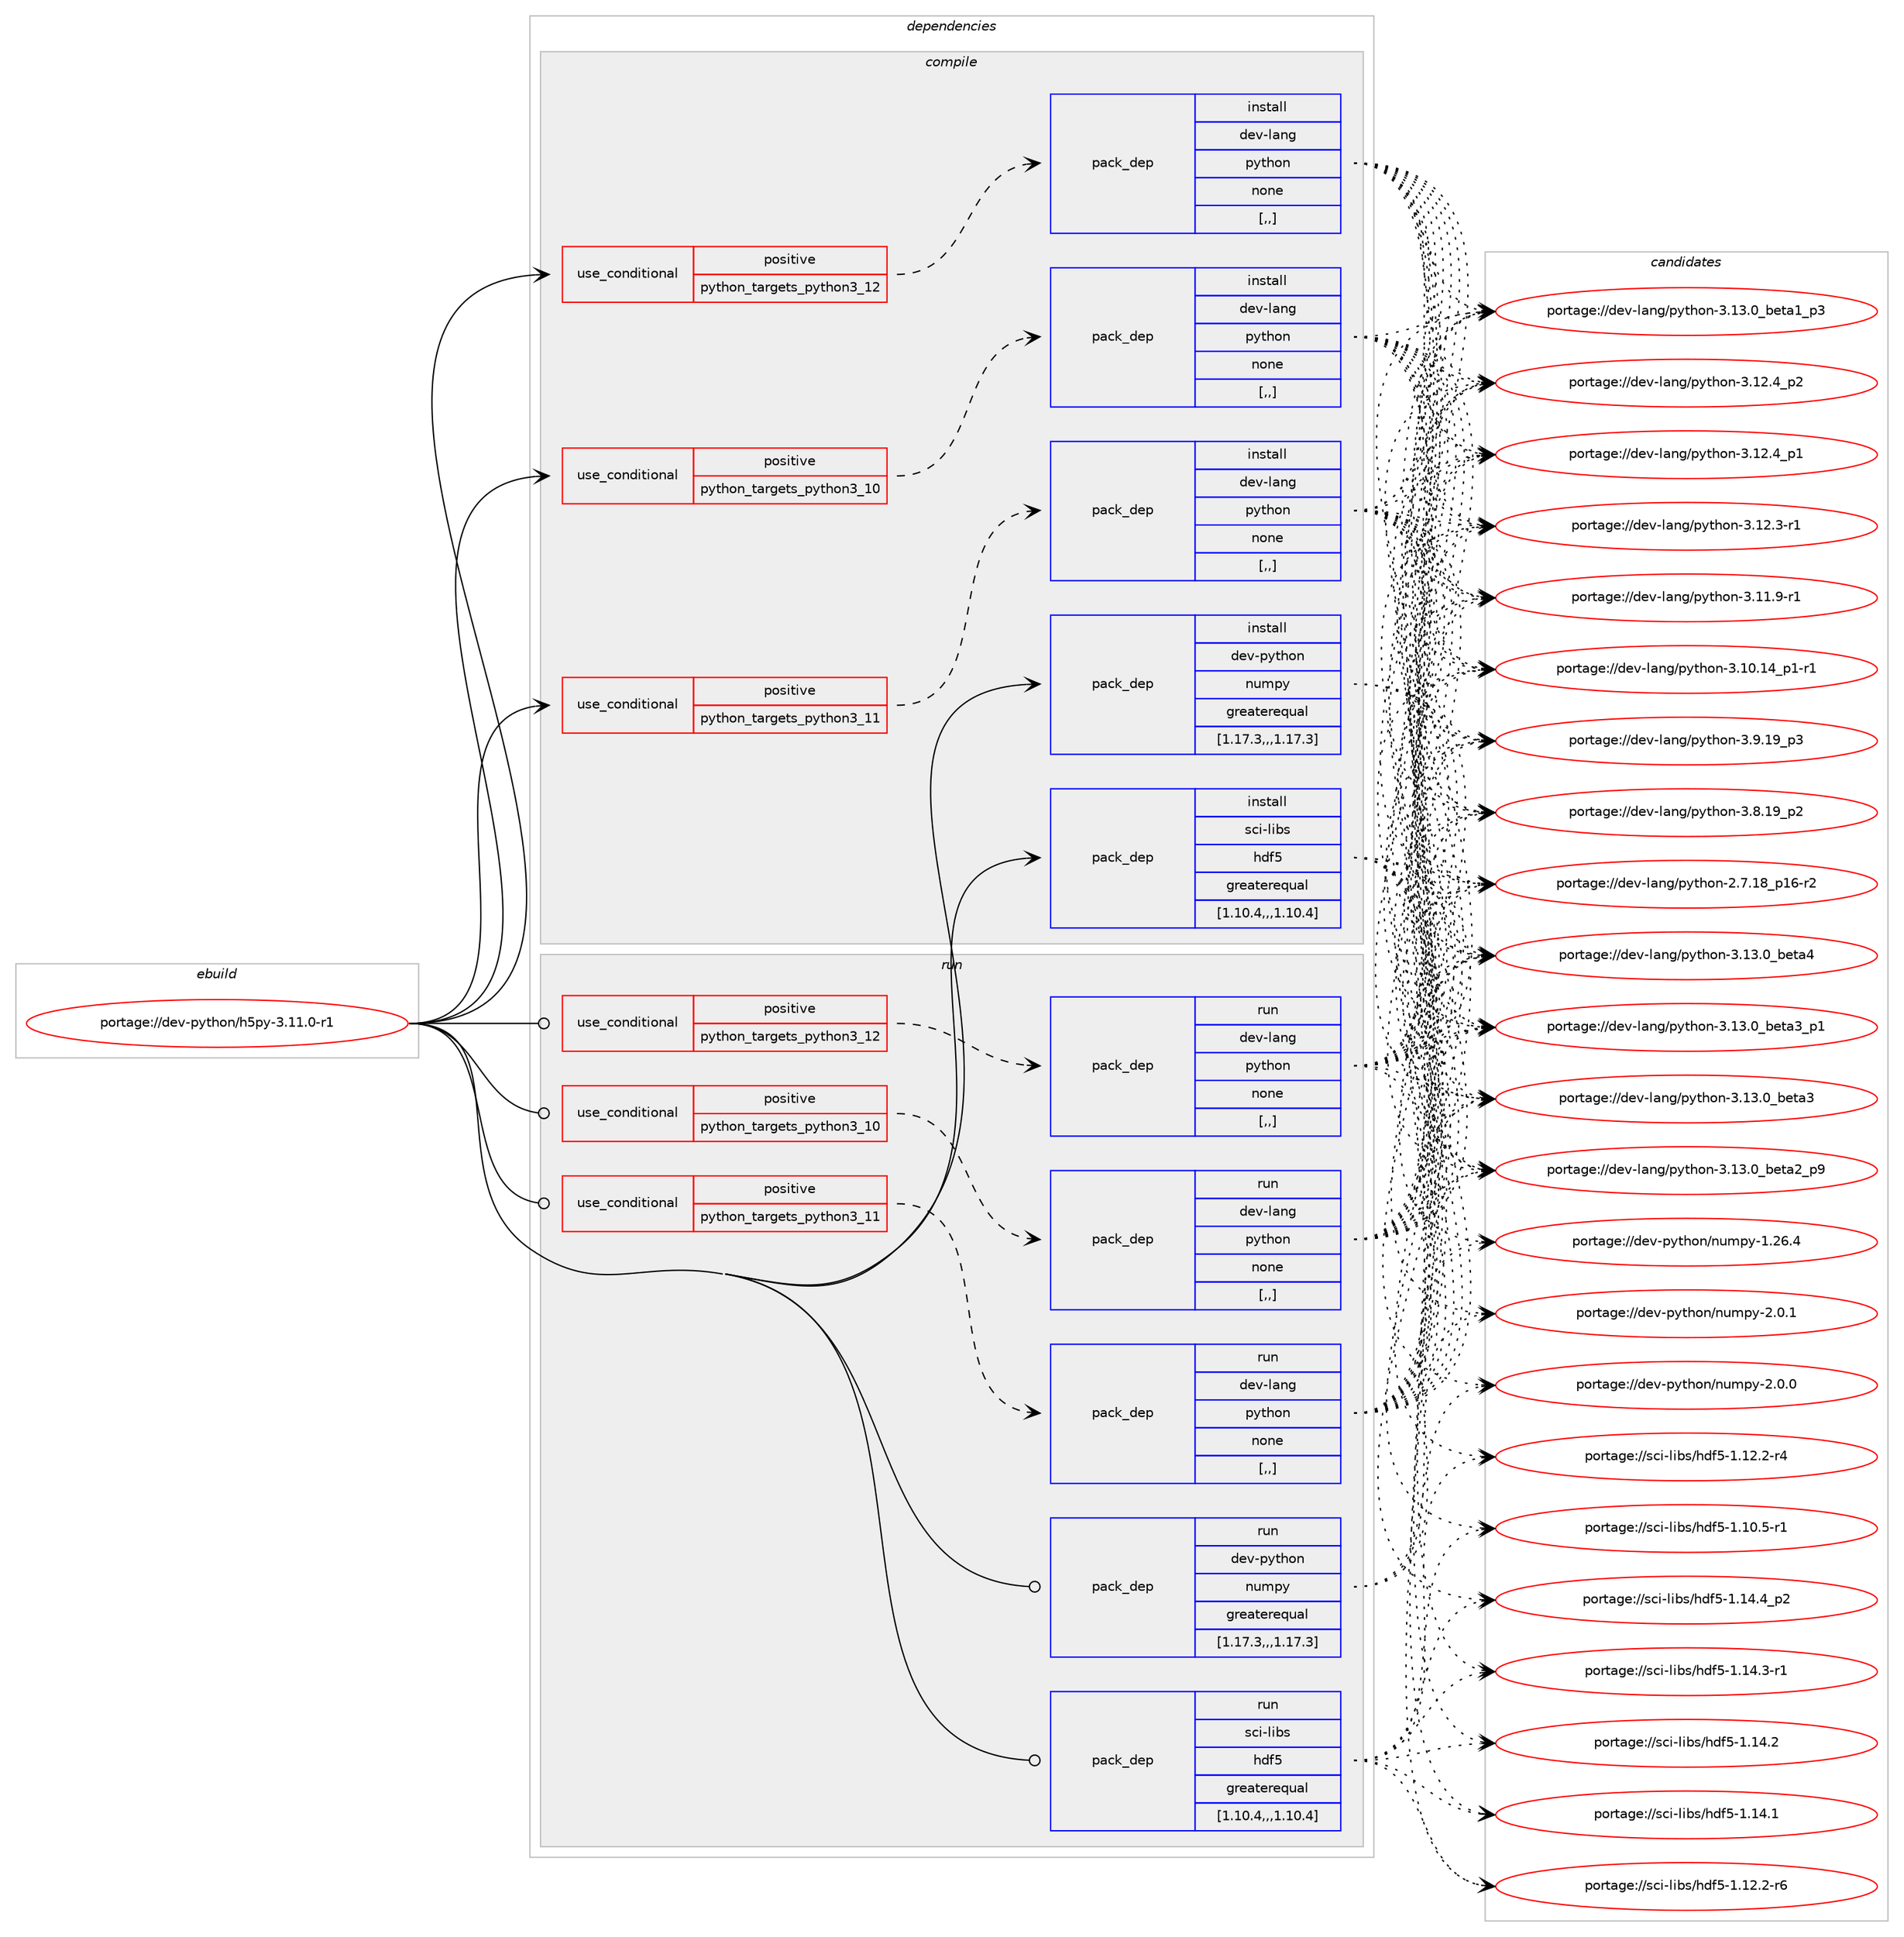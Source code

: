 digraph prolog {

# *************
# Graph options
# *************

newrank=true;
concentrate=true;
compound=true;
graph [rankdir=LR,fontname=Helvetica,fontsize=10,ranksep=1.5];#, ranksep=2.5, nodesep=0.2];
edge  [arrowhead=vee];
node  [fontname=Helvetica,fontsize=10];

# **********
# The ebuild
# **********

subgraph cluster_leftcol {
color=gray;
label=<<i>ebuild</i>>;
id [label="portage://dev-python/h5py-3.11.0-r1", color=red, width=4, href="../dev-python/h5py-3.11.0-r1.svg"];
}

# ****************
# The dependencies
# ****************

subgraph cluster_midcol {
color=gray;
label=<<i>dependencies</i>>;
subgraph cluster_compile {
fillcolor="#eeeeee";
style=filled;
label=<<i>compile</i>>;
subgraph cond33307 {
dependency147710 [label=<<TABLE BORDER="0" CELLBORDER="1" CELLSPACING="0" CELLPADDING="4"><TR><TD ROWSPAN="3" CELLPADDING="10">use_conditional</TD></TR><TR><TD>positive</TD></TR><TR><TD>python_targets_python3_10</TD></TR></TABLE>>, shape=none, color=red];
subgraph pack113153 {
dependency147711 [label=<<TABLE BORDER="0" CELLBORDER="1" CELLSPACING="0" CELLPADDING="4" WIDTH="220"><TR><TD ROWSPAN="6" CELLPADDING="30">pack_dep</TD></TR><TR><TD WIDTH="110">install</TD></TR><TR><TD>dev-lang</TD></TR><TR><TD>python</TD></TR><TR><TD>none</TD></TR><TR><TD>[,,]</TD></TR></TABLE>>, shape=none, color=blue];
}
dependency147710:e -> dependency147711:w [weight=20,style="dashed",arrowhead="vee"];
}
id:e -> dependency147710:w [weight=20,style="solid",arrowhead="vee"];
subgraph cond33308 {
dependency147712 [label=<<TABLE BORDER="0" CELLBORDER="1" CELLSPACING="0" CELLPADDING="4"><TR><TD ROWSPAN="3" CELLPADDING="10">use_conditional</TD></TR><TR><TD>positive</TD></TR><TR><TD>python_targets_python3_11</TD></TR></TABLE>>, shape=none, color=red];
subgraph pack113154 {
dependency147713 [label=<<TABLE BORDER="0" CELLBORDER="1" CELLSPACING="0" CELLPADDING="4" WIDTH="220"><TR><TD ROWSPAN="6" CELLPADDING="30">pack_dep</TD></TR><TR><TD WIDTH="110">install</TD></TR><TR><TD>dev-lang</TD></TR><TR><TD>python</TD></TR><TR><TD>none</TD></TR><TR><TD>[,,]</TD></TR></TABLE>>, shape=none, color=blue];
}
dependency147712:e -> dependency147713:w [weight=20,style="dashed",arrowhead="vee"];
}
id:e -> dependency147712:w [weight=20,style="solid",arrowhead="vee"];
subgraph cond33309 {
dependency147714 [label=<<TABLE BORDER="0" CELLBORDER="1" CELLSPACING="0" CELLPADDING="4"><TR><TD ROWSPAN="3" CELLPADDING="10">use_conditional</TD></TR><TR><TD>positive</TD></TR><TR><TD>python_targets_python3_12</TD></TR></TABLE>>, shape=none, color=red];
subgraph pack113155 {
dependency147715 [label=<<TABLE BORDER="0" CELLBORDER="1" CELLSPACING="0" CELLPADDING="4" WIDTH="220"><TR><TD ROWSPAN="6" CELLPADDING="30">pack_dep</TD></TR><TR><TD WIDTH="110">install</TD></TR><TR><TD>dev-lang</TD></TR><TR><TD>python</TD></TR><TR><TD>none</TD></TR><TR><TD>[,,]</TD></TR></TABLE>>, shape=none, color=blue];
}
dependency147714:e -> dependency147715:w [weight=20,style="dashed",arrowhead="vee"];
}
id:e -> dependency147714:w [weight=20,style="solid",arrowhead="vee"];
subgraph pack113156 {
dependency147716 [label=<<TABLE BORDER="0" CELLBORDER="1" CELLSPACING="0" CELLPADDING="4" WIDTH="220"><TR><TD ROWSPAN="6" CELLPADDING="30">pack_dep</TD></TR><TR><TD WIDTH="110">install</TD></TR><TR><TD>dev-python</TD></TR><TR><TD>numpy</TD></TR><TR><TD>greaterequal</TD></TR><TR><TD>[1.17.3,,,1.17.3]</TD></TR></TABLE>>, shape=none, color=blue];
}
id:e -> dependency147716:w [weight=20,style="solid",arrowhead="vee"];
subgraph pack113157 {
dependency147717 [label=<<TABLE BORDER="0" CELLBORDER="1" CELLSPACING="0" CELLPADDING="4" WIDTH="220"><TR><TD ROWSPAN="6" CELLPADDING="30">pack_dep</TD></TR><TR><TD WIDTH="110">install</TD></TR><TR><TD>sci-libs</TD></TR><TR><TD>hdf5</TD></TR><TR><TD>greaterequal</TD></TR><TR><TD>[1.10.4,,,1.10.4]</TD></TR></TABLE>>, shape=none, color=blue];
}
id:e -> dependency147717:w [weight=20,style="solid",arrowhead="vee"];
}
subgraph cluster_compileandrun {
fillcolor="#eeeeee";
style=filled;
label=<<i>compile and run</i>>;
}
subgraph cluster_run {
fillcolor="#eeeeee";
style=filled;
label=<<i>run</i>>;
subgraph cond33310 {
dependency147718 [label=<<TABLE BORDER="0" CELLBORDER="1" CELLSPACING="0" CELLPADDING="4"><TR><TD ROWSPAN="3" CELLPADDING="10">use_conditional</TD></TR><TR><TD>positive</TD></TR><TR><TD>python_targets_python3_10</TD></TR></TABLE>>, shape=none, color=red];
subgraph pack113158 {
dependency147719 [label=<<TABLE BORDER="0" CELLBORDER="1" CELLSPACING="0" CELLPADDING="4" WIDTH="220"><TR><TD ROWSPAN="6" CELLPADDING="30">pack_dep</TD></TR><TR><TD WIDTH="110">run</TD></TR><TR><TD>dev-lang</TD></TR><TR><TD>python</TD></TR><TR><TD>none</TD></TR><TR><TD>[,,]</TD></TR></TABLE>>, shape=none, color=blue];
}
dependency147718:e -> dependency147719:w [weight=20,style="dashed",arrowhead="vee"];
}
id:e -> dependency147718:w [weight=20,style="solid",arrowhead="odot"];
subgraph cond33311 {
dependency147720 [label=<<TABLE BORDER="0" CELLBORDER="1" CELLSPACING="0" CELLPADDING="4"><TR><TD ROWSPAN="3" CELLPADDING="10">use_conditional</TD></TR><TR><TD>positive</TD></TR><TR><TD>python_targets_python3_11</TD></TR></TABLE>>, shape=none, color=red];
subgraph pack113159 {
dependency147721 [label=<<TABLE BORDER="0" CELLBORDER="1" CELLSPACING="0" CELLPADDING="4" WIDTH="220"><TR><TD ROWSPAN="6" CELLPADDING="30">pack_dep</TD></TR><TR><TD WIDTH="110">run</TD></TR><TR><TD>dev-lang</TD></TR><TR><TD>python</TD></TR><TR><TD>none</TD></TR><TR><TD>[,,]</TD></TR></TABLE>>, shape=none, color=blue];
}
dependency147720:e -> dependency147721:w [weight=20,style="dashed",arrowhead="vee"];
}
id:e -> dependency147720:w [weight=20,style="solid",arrowhead="odot"];
subgraph cond33312 {
dependency147722 [label=<<TABLE BORDER="0" CELLBORDER="1" CELLSPACING="0" CELLPADDING="4"><TR><TD ROWSPAN="3" CELLPADDING="10">use_conditional</TD></TR><TR><TD>positive</TD></TR><TR><TD>python_targets_python3_12</TD></TR></TABLE>>, shape=none, color=red];
subgraph pack113160 {
dependency147723 [label=<<TABLE BORDER="0" CELLBORDER="1" CELLSPACING="0" CELLPADDING="4" WIDTH="220"><TR><TD ROWSPAN="6" CELLPADDING="30">pack_dep</TD></TR><TR><TD WIDTH="110">run</TD></TR><TR><TD>dev-lang</TD></TR><TR><TD>python</TD></TR><TR><TD>none</TD></TR><TR><TD>[,,]</TD></TR></TABLE>>, shape=none, color=blue];
}
dependency147722:e -> dependency147723:w [weight=20,style="dashed",arrowhead="vee"];
}
id:e -> dependency147722:w [weight=20,style="solid",arrowhead="odot"];
subgraph pack113161 {
dependency147724 [label=<<TABLE BORDER="0" CELLBORDER="1" CELLSPACING="0" CELLPADDING="4" WIDTH="220"><TR><TD ROWSPAN="6" CELLPADDING="30">pack_dep</TD></TR><TR><TD WIDTH="110">run</TD></TR><TR><TD>dev-python</TD></TR><TR><TD>numpy</TD></TR><TR><TD>greaterequal</TD></TR><TR><TD>[1.17.3,,,1.17.3]</TD></TR></TABLE>>, shape=none, color=blue];
}
id:e -> dependency147724:w [weight=20,style="solid",arrowhead="odot"];
subgraph pack113162 {
dependency147725 [label=<<TABLE BORDER="0" CELLBORDER="1" CELLSPACING="0" CELLPADDING="4" WIDTH="220"><TR><TD ROWSPAN="6" CELLPADDING="30">pack_dep</TD></TR><TR><TD WIDTH="110">run</TD></TR><TR><TD>sci-libs</TD></TR><TR><TD>hdf5</TD></TR><TR><TD>greaterequal</TD></TR><TR><TD>[1.10.4,,,1.10.4]</TD></TR></TABLE>>, shape=none, color=blue];
}
id:e -> dependency147725:w [weight=20,style="solid",arrowhead="odot"];
}
}

# **************
# The candidates
# **************

subgraph cluster_choices {
rank=same;
color=gray;
label=<<i>candidates</i>>;

subgraph choice113153 {
color=black;
nodesep=1;
choice1001011184510897110103471121211161041111104551464951464895981011169752 [label="portage://dev-lang/python-3.13.0_beta4", color=red, width=4,href="../dev-lang/python-3.13.0_beta4.svg"];
choice10010111845108971101034711212111610411111045514649514648959810111697519511249 [label="portage://dev-lang/python-3.13.0_beta3_p1", color=red, width=4,href="../dev-lang/python-3.13.0_beta3_p1.svg"];
choice1001011184510897110103471121211161041111104551464951464895981011169751 [label="portage://dev-lang/python-3.13.0_beta3", color=red, width=4,href="../dev-lang/python-3.13.0_beta3.svg"];
choice10010111845108971101034711212111610411111045514649514648959810111697509511257 [label="portage://dev-lang/python-3.13.0_beta2_p9", color=red, width=4,href="../dev-lang/python-3.13.0_beta2_p9.svg"];
choice10010111845108971101034711212111610411111045514649514648959810111697499511251 [label="portage://dev-lang/python-3.13.0_beta1_p3", color=red, width=4,href="../dev-lang/python-3.13.0_beta1_p3.svg"];
choice100101118451089711010347112121116104111110455146495046529511250 [label="portage://dev-lang/python-3.12.4_p2", color=red, width=4,href="../dev-lang/python-3.12.4_p2.svg"];
choice100101118451089711010347112121116104111110455146495046529511249 [label="portage://dev-lang/python-3.12.4_p1", color=red, width=4,href="../dev-lang/python-3.12.4_p1.svg"];
choice100101118451089711010347112121116104111110455146495046514511449 [label="portage://dev-lang/python-3.12.3-r1", color=red, width=4,href="../dev-lang/python-3.12.3-r1.svg"];
choice100101118451089711010347112121116104111110455146494946574511449 [label="portage://dev-lang/python-3.11.9-r1", color=red, width=4,href="../dev-lang/python-3.11.9-r1.svg"];
choice100101118451089711010347112121116104111110455146494846495295112494511449 [label="portage://dev-lang/python-3.10.14_p1-r1", color=red, width=4,href="../dev-lang/python-3.10.14_p1-r1.svg"];
choice100101118451089711010347112121116104111110455146574649579511251 [label="portage://dev-lang/python-3.9.19_p3", color=red, width=4,href="../dev-lang/python-3.9.19_p3.svg"];
choice100101118451089711010347112121116104111110455146564649579511250 [label="portage://dev-lang/python-3.8.19_p2", color=red, width=4,href="../dev-lang/python-3.8.19_p2.svg"];
choice100101118451089711010347112121116104111110455046554649569511249544511450 [label="portage://dev-lang/python-2.7.18_p16-r2", color=red, width=4,href="../dev-lang/python-2.7.18_p16-r2.svg"];
dependency147711:e -> choice1001011184510897110103471121211161041111104551464951464895981011169752:w [style=dotted,weight="100"];
dependency147711:e -> choice10010111845108971101034711212111610411111045514649514648959810111697519511249:w [style=dotted,weight="100"];
dependency147711:e -> choice1001011184510897110103471121211161041111104551464951464895981011169751:w [style=dotted,weight="100"];
dependency147711:e -> choice10010111845108971101034711212111610411111045514649514648959810111697509511257:w [style=dotted,weight="100"];
dependency147711:e -> choice10010111845108971101034711212111610411111045514649514648959810111697499511251:w [style=dotted,weight="100"];
dependency147711:e -> choice100101118451089711010347112121116104111110455146495046529511250:w [style=dotted,weight="100"];
dependency147711:e -> choice100101118451089711010347112121116104111110455146495046529511249:w [style=dotted,weight="100"];
dependency147711:e -> choice100101118451089711010347112121116104111110455146495046514511449:w [style=dotted,weight="100"];
dependency147711:e -> choice100101118451089711010347112121116104111110455146494946574511449:w [style=dotted,weight="100"];
dependency147711:e -> choice100101118451089711010347112121116104111110455146494846495295112494511449:w [style=dotted,weight="100"];
dependency147711:e -> choice100101118451089711010347112121116104111110455146574649579511251:w [style=dotted,weight="100"];
dependency147711:e -> choice100101118451089711010347112121116104111110455146564649579511250:w [style=dotted,weight="100"];
dependency147711:e -> choice100101118451089711010347112121116104111110455046554649569511249544511450:w [style=dotted,weight="100"];
}
subgraph choice113154 {
color=black;
nodesep=1;
choice1001011184510897110103471121211161041111104551464951464895981011169752 [label="portage://dev-lang/python-3.13.0_beta4", color=red, width=4,href="../dev-lang/python-3.13.0_beta4.svg"];
choice10010111845108971101034711212111610411111045514649514648959810111697519511249 [label="portage://dev-lang/python-3.13.0_beta3_p1", color=red, width=4,href="../dev-lang/python-3.13.0_beta3_p1.svg"];
choice1001011184510897110103471121211161041111104551464951464895981011169751 [label="portage://dev-lang/python-3.13.0_beta3", color=red, width=4,href="../dev-lang/python-3.13.0_beta3.svg"];
choice10010111845108971101034711212111610411111045514649514648959810111697509511257 [label="portage://dev-lang/python-3.13.0_beta2_p9", color=red, width=4,href="../dev-lang/python-3.13.0_beta2_p9.svg"];
choice10010111845108971101034711212111610411111045514649514648959810111697499511251 [label="portage://dev-lang/python-3.13.0_beta1_p3", color=red, width=4,href="../dev-lang/python-3.13.0_beta1_p3.svg"];
choice100101118451089711010347112121116104111110455146495046529511250 [label="portage://dev-lang/python-3.12.4_p2", color=red, width=4,href="../dev-lang/python-3.12.4_p2.svg"];
choice100101118451089711010347112121116104111110455146495046529511249 [label="portage://dev-lang/python-3.12.4_p1", color=red, width=4,href="../dev-lang/python-3.12.4_p1.svg"];
choice100101118451089711010347112121116104111110455146495046514511449 [label="portage://dev-lang/python-3.12.3-r1", color=red, width=4,href="../dev-lang/python-3.12.3-r1.svg"];
choice100101118451089711010347112121116104111110455146494946574511449 [label="portage://dev-lang/python-3.11.9-r1", color=red, width=4,href="../dev-lang/python-3.11.9-r1.svg"];
choice100101118451089711010347112121116104111110455146494846495295112494511449 [label="portage://dev-lang/python-3.10.14_p1-r1", color=red, width=4,href="../dev-lang/python-3.10.14_p1-r1.svg"];
choice100101118451089711010347112121116104111110455146574649579511251 [label="portage://dev-lang/python-3.9.19_p3", color=red, width=4,href="../dev-lang/python-3.9.19_p3.svg"];
choice100101118451089711010347112121116104111110455146564649579511250 [label="portage://dev-lang/python-3.8.19_p2", color=red, width=4,href="../dev-lang/python-3.8.19_p2.svg"];
choice100101118451089711010347112121116104111110455046554649569511249544511450 [label="portage://dev-lang/python-2.7.18_p16-r2", color=red, width=4,href="../dev-lang/python-2.7.18_p16-r2.svg"];
dependency147713:e -> choice1001011184510897110103471121211161041111104551464951464895981011169752:w [style=dotted,weight="100"];
dependency147713:e -> choice10010111845108971101034711212111610411111045514649514648959810111697519511249:w [style=dotted,weight="100"];
dependency147713:e -> choice1001011184510897110103471121211161041111104551464951464895981011169751:w [style=dotted,weight="100"];
dependency147713:e -> choice10010111845108971101034711212111610411111045514649514648959810111697509511257:w [style=dotted,weight="100"];
dependency147713:e -> choice10010111845108971101034711212111610411111045514649514648959810111697499511251:w [style=dotted,weight="100"];
dependency147713:e -> choice100101118451089711010347112121116104111110455146495046529511250:w [style=dotted,weight="100"];
dependency147713:e -> choice100101118451089711010347112121116104111110455146495046529511249:w [style=dotted,weight="100"];
dependency147713:e -> choice100101118451089711010347112121116104111110455146495046514511449:w [style=dotted,weight="100"];
dependency147713:e -> choice100101118451089711010347112121116104111110455146494946574511449:w [style=dotted,weight="100"];
dependency147713:e -> choice100101118451089711010347112121116104111110455146494846495295112494511449:w [style=dotted,weight="100"];
dependency147713:e -> choice100101118451089711010347112121116104111110455146574649579511251:w [style=dotted,weight="100"];
dependency147713:e -> choice100101118451089711010347112121116104111110455146564649579511250:w [style=dotted,weight="100"];
dependency147713:e -> choice100101118451089711010347112121116104111110455046554649569511249544511450:w [style=dotted,weight="100"];
}
subgraph choice113155 {
color=black;
nodesep=1;
choice1001011184510897110103471121211161041111104551464951464895981011169752 [label="portage://dev-lang/python-3.13.0_beta4", color=red, width=4,href="../dev-lang/python-3.13.0_beta4.svg"];
choice10010111845108971101034711212111610411111045514649514648959810111697519511249 [label="portage://dev-lang/python-3.13.0_beta3_p1", color=red, width=4,href="../dev-lang/python-3.13.0_beta3_p1.svg"];
choice1001011184510897110103471121211161041111104551464951464895981011169751 [label="portage://dev-lang/python-3.13.0_beta3", color=red, width=4,href="../dev-lang/python-3.13.0_beta3.svg"];
choice10010111845108971101034711212111610411111045514649514648959810111697509511257 [label="portage://dev-lang/python-3.13.0_beta2_p9", color=red, width=4,href="../dev-lang/python-3.13.0_beta2_p9.svg"];
choice10010111845108971101034711212111610411111045514649514648959810111697499511251 [label="portage://dev-lang/python-3.13.0_beta1_p3", color=red, width=4,href="../dev-lang/python-3.13.0_beta1_p3.svg"];
choice100101118451089711010347112121116104111110455146495046529511250 [label="portage://dev-lang/python-3.12.4_p2", color=red, width=4,href="../dev-lang/python-3.12.4_p2.svg"];
choice100101118451089711010347112121116104111110455146495046529511249 [label="portage://dev-lang/python-3.12.4_p1", color=red, width=4,href="../dev-lang/python-3.12.4_p1.svg"];
choice100101118451089711010347112121116104111110455146495046514511449 [label="portage://dev-lang/python-3.12.3-r1", color=red, width=4,href="../dev-lang/python-3.12.3-r1.svg"];
choice100101118451089711010347112121116104111110455146494946574511449 [label="portage://dev-lang/python-3.11.9-r1", color=red, width=4,href="../dev-lang/python-3.11.9-r1.svg"];
choice100101118451089711010347112121116104111110455146494846495295112494511449 [label="portage://dev-lang/python-3.10.14_p1-r1", color=red, width=4,href="../dev-lang/python-3.10.14_p1-r1.svg"];
choice100101118451089711010347112121116104111110455146574649579511251 [label="portage://dev-lang/python-3.9.19_p3", color=red, width=4,href="../dev-lang/python-3.9.19_p3.svg"];
choice100101118451089711010347112121116104111110455146564649579511250 [label="portage://dev-lang/python-3.8.19_p2", color=red, width=4,href="../dev-lang/python-3.8.19_p2.svg"];
choice100101118451089711010347112121116104111110455046554649569511249544511450 [label="portage://dev-lang/python-2.7.18_p16-r2", color=red, width=4,href="../dev-lang/python-2.7.18_p16-r2.svg"];
dependency147715:e -> choice1001011184510897110103471121211161041111104551464951464895981011169752:w [style=dotted,weight="100"];
dependency147715:e -> choice10010111845108971101034711212111610411111045514649514648959810111697519511249:w [style=dotted,weight="100"];
dependency147715:e -> choice1001011184510897110103471121211161041111104551464951464895981011169751:w [style=dotted,weight="100"];
dependency147715:e -> choice10010111845108971101034711212111610411111045514649514648959810111697509511257:w [style=dotted,weight="100"];
dependency147715:e -> choice10010111845108971101034711212111610411111045514649514648959810111697499511251:w [style=dotted,weight="100"];
dependency147715:e -> choice100101118451089711010347112121116104111110455146495046529511250:w [style=dotted,weight="100"];
dependency147715:e -> choice100101118451089711010347112121116104111110455146495046529511249:w [style=dotted,weight="100"];
dependency147715:e -> choice100101118451089711010347112121116104111110455146495046514511449:w [style=dotted,weight="100"];
dependency147715:e -> choice100101118451089711010347112121116104111110455146494946574511449:w [style=dotted,weight="100"];
dependency147715:e -> choice100101118451089711010347112121116104111110455146494846495295112494511449:w [style=dotted,weight="100"];
dependency147715:e -> choice100101118451089711010347112121116104111110455146574649579511251:w [style=dotted,weight="100"];
dependency147715:e -> choice100101118451089711010347112121116104111110455146564649579511250:w [style=dotted,weight="100"];
dependency147715:e -> choice100101118451089711010347112121116104111110455046554649569511249544511450:w [style=dotted,weight="100"];
}
subgraph choice113156 {
color=black;
nodesep=1;
choice1001011184511212111610411111047110117109112121455046484649 [label="portage://dev-python/numpy-2.0.1", color=red, width=4,href="../dev-python/numpy-2.0.1.svg"];
choice1001011184511212111610411111047110117109112121455046484648 [label="portage://dev-python/numpy-2.0.0", color=red, width=4,href="../dev-python/numpy-2.0.0.svg"];
choice100101118451121211161041111104711011710911212145494650544652 [label="portage://dev-python/numpy-1.26.4", color=red, width=4,href="../dev-python/numpy-1.26.4.svg"];
dependency147716:e -> choice1001011184511212111610411111047110117109112121455046484649:w [style=dotted,weight="100"];
dependency147716:e -> choice1001011184511212111610411111047110117109112121455046484648:w [style=dotted,weight="100"];
dependency147716:e -> choice100101118451121211161041111104711011710911212145494650544652:w [style=dotted,weight="100"];
}
subgraph choice113157 {
color=black;
nodesep=1;
choice1159910545108105981154710410010253454946495246529511250 [label="portage://sci-libs/hdf5-1.14.4_p2", color=red, width=4,href="../sci-libs/hdf5-1.14.4_p2.svg"];
choice1159910545108105981154710410010253454946495246514511449 [label="portage://sci-libs/hdf5-1.14.3-r1", color=red, width=4,href="../sci-libs/hdf5-1.14.3-r1.svg"];
choice115991054510810598115471041001025345494649524650 [label="portage://sci-libs/hdf5-1.14.2", color=red, width=4,href="../sci-libs/hdf5-1.14.2.svg"];
choice115991054510810598115471041001025345494649524649 [label="portage://sci-libs/hdf5-1.14.1", color=red, width=4,href="../sci-libs/hdf5-1.14.1.svg"];
choice1159910545108105981154710410010253454946495046504511454 [label="portage://sci-libs/hdf5-1.12.2-r6", color=red, width=4,href="../sci-libs/hdf5-1.12.2-r6.svg"];
choice1159910545108105981154710410010253454946495046504511452 [label="portage://sci-libs/hdf5-1.12.2-r4", color=red, width=4,href="../sci-libs/hdf5-1.12.2-r4.svg"];
choice1159910545108105981154710410010253454946494846534511449 [label="portage://sci-libs/hdf5-1.10.5-r1", color=red, width=4,href="../sci-libs/hdf5-1.10.5-r1.svg"];
dependency147717:e -> choice1159910545108105981154710410010253454946495246529511250:w [style=dotted,weight="100"];
dependency147717:e -> choice1159910545108105981154710410010253454946495246514511449:w [style=dotted,weight="100"];
dependency147717:e -> choice115991054510810598115471041001025345494649524650:w [style=dotted,weight="100"];
dependency147717:e -> choice115991054510810598115471041001025345494649524649:w [style=dotted,weight="100"];
dependency147717:e -> choice1159910545108105981154710410010253454946495046504511454:w [style=dotted,weight="100"];
dependency147717:e -> choice1159910545108105981154710410010253454946495046504511452:w [style=dotted,weight="100"];
dependency147717:e -> choice1159910545108105981154710410010253454946494846534511449:w [style=dotted,weight="100"];
}
subgraph choice113158 {
color=black;
nodesep=1;
choice1001011184510897110103471121211161041111104551464951464895981011169752 [label="portage://dev-lang/python-3.13.0_beta4", color=red, width=4,href="../dev-lang/python-3.13.0_beta4.svg"];
choice10010111845108971101034711212111610411111045514649514648959810111697519511249 [label="portage://dev-lang/python-3.13.0_beta3_p1", color=red, width=4,href="../dev-lang/python-3.13.0_beta3_p1.svg"];
choice1001011184510897110103471121211161041111104551464951464895981011169751 [label="portage://dev-lang/python-3.13.0_beta3", color=red, width=4,href="../dev-lang/python-3.13.0_beta3.svg"];
choice10010111845108971101034711212111610411111045514649514648959810111697509511257 [label="portage://dev-lang/python-3.13.0_beta2_p9", color=red, width=4,href="../dev-lang/python-3.13.0_beta2_p9.svg"];
choice10010111845108971101034711212111610411111045514649514648959810111697499511251 [label="portage://dev-lang/python-3.13.0_beta1_p3", color=red, width=4,href="../dev-lang/python-3.13.0_beta1_p3.svg"];
choice100101118451089711010347112121116104111110455146495046529511250 [label="portage://dev-lang/python-3.12.4_p2", color=red, width=4,href="../dev-lang/python-3.12.4_p2.svg"];
choice100101118451089711010347112121116104111110455146495046529511249 [label="portage://dev-lang/python-3.12.4_p1", color=red, width=4,href="../dev-lang/python-3.12.4_p1.svg"];
choice100101118451089711010347112121116104111110455146495046514511449 [label="portage://dev-lang/python-3.12.3-r1", color=red, width=4,href="../dev-lang/python-3.12.3-r1.svg"];
choice100101118451089711010347112121116104111110455146494946574511449 [label="portage://dev-lang/python-3.11.9-r1", color=red, width=4,href="../dev-lang/python-3.11.9-r1.svg"];
choice100101118451089711010347112121116104111110455146494846495295112494511449 [label="portage://dev-lang/python-3.10.14_p1-r1", color=red, width=4,href="../dev-lang/python-3.10.14_p1-r1.svg"];
choice100101118451089711010347112121116104111110455146574649579511251 [label="portage://dev-lang/python-3.9.19_p3", color=red, width=4,href="../dev-lang/python-3.9.19_p3.svg"];
choice100101118451089711010347112121116104111110455146564649579511250 [label="portage://dev-lang/python-3.8.19_p2", color=red, width=4,href="../dev-lang/python-3.8.19_p2.svg"];
choice100101118451089711010347112121116104111110455046554649569511249544511450 [label="portage://dev-lang/python-2.7.18_p16-r2", color=red, width=4,href="../dev-lang/python-2.7.18_p16-r2.svg"];
dependency147719:e -> choice1001011184510897110103471121211161041111104551464951464895981011169752:w [style=dotted,weight="100"];
dependency147719:e -> choice10010111845108971101034711212111610411111045514649514648959810111697519511249:w [style=dotted,weight="100"];
dependency147719:e -> choice1001011184510897110103471121211161041111104551464951464895981011169751:w [style=dotted,weight="100"];
dependency147719:e -> choice10010111845108971101034711212111610411111045514649514648959810111697509511257:w [style=dotted,weight="100"];
dependency147719:e -> choice10010111845108971101034711212111610411111045514649514648959810111697499511251:w [style=dotted,weight="100"];
dependency147719:e -> choice100101118451089711010347112121116104111110455146495046529511250:w [style=dotted,weight="100"];
dependency147719:e -> choice100101118451089711010347112121116104111110455146495046529511249:w [style=dotted,weight="100"];
dependency147719:e -> choice100101118451089711010347112121116104111110455146495046514511449:w [style=dotted,weight="100"];
dependency147719:e -> choice100101118451089711010347112121116104111110455146494946574511449:w [style=dotted,weight="100"];
dependency147719:e -> choice100101118451089711010347112121116104111110455146494846495295112494511449:w [style=dotted,weight="100"];
dependency147719:e -> choice100101118451089711010347112121116104111110455146574649579511251:w [style=dotted,weight="100"];
dependency147719:e -> choice100101118451089711010347112121116104111110455146564649579511250:w [style=dotted,weight="100"];
dependency147719:e -> choice100101118451089711010347112121116104111110455046554649569511249544511450:w [style=dotted,weight="100"];
}
subgraph choice113159 {
color=black;
nodesep=1;
choice1001011184510897110103471121211161041111104551464951464895981011169752 [label="portage://dev-lang/python-3.13.0_beta4", color=red, width=4,href="../dev-lang/python-3.13.0_beta4.svg"];
choice10010111845108971101034711212111610411111045514649514648959810111697519511249 [label="portage://dev-lang/python-3.13.0_beta3_p1", color=red, width=4,href="../dev-lang/python-3.13.0_beta3_p1.svg"];
choice1001011184510897110103471121211161041111104551464951464895981011169751 [label="portage://dev-lang/python-3.13.0_beta3", color=red, width=4,href="../dev-lang/python-3.13.0_beta3.svg"];
choice10010111845108971101034711212111610411111045514649514648959810111697509511257 [label="portage://dev-lang/python-3.13.0_beta2_p9", color=red, width=4,href="../dev-lang/python-3.13.0_beta2_p9.svg"];
choice10010111845108971101034711212111610411111045514649514648959810111697499511251 [label="portage://dev-lang/python-3.13.0_beta1_p3", color=red, width=4,href="../dev-lang/python-3.13.0_beta1_p3.svg"];
choice100101118451089711010347112121116104111110455146495046529511250 [label="portage://dev-lang/python-3.12.4_p2", color=red, width=4,href="../dev-lang/python-3.12.4_p2.svg"];
choice100101118451089711010347112121116104111110455146495046529511249 [label="portage://dev-lang/python-3.12.4_p1", color=red, width=4,href="../dev-lang/python-3.12.4_p1.svg"];
choice100101118451089711010347112121116104111110455146495046514511449 [label="portage://dev-lang/python-3.12.3-r1", color=red, width=4,href="../dev-lang/python-3.12.3-r1.svg"];
choice100101118451089711010347112121116104111110455146494946574511449 [label="portage://dev-lang/python-3.11.9-r1", color=red, width=4,href="../dev-lang/python-3.11.9-r1.svg"];
choice100101118451089711010347112121116104111110455146494846495295112494511449 [label="portage://dev-lang/python-3.10.14_p1-r1", color=red, width=4,href="../dev-lang/python-3.10.14_p1-r1.svg"];
choice100101118451089711010347112121116104111110455146574649579511251 [label="portage://dev-lang/python-3.9.19_p3", color=red, width=4,href="../dev-lang/python-3.9.19_p3.svg"];
choice100101118451089711010347112121116104111110455146564649579511250 [label="portage://dev-lang/python-3.8.19_p2", color=red, width=4,href="../dev-lang/python-3.8.19_p2.svg"];
choice100101118451089711010347112121116104111110455046554649569511249544511450 [label="portage://dev-lang/python-2.7.18_p16-r2", color=red, width=4,href="../dev-lang/python-2.7.18_p16-r2.svg"];
dependency147721:e -> choice1001011184510897110103471121211161041111104551464951464895981011169752:w [style=dotted,weight="100"];
dependency147721:e -> choice10010111845108971101034711212111610411111045514649514648959810111697519511249:w [style=dotted,weight="100"];
dependency147721:e -> choice1001011184510897110103471121211161041111104551464951464895981011169751:w [style=dotted,weight="100"];
dependency147721:e -> choice10010111845108971101034711212111610411111045514649514648959810111697509511257:w [style=dotted,weight="100"];
dependency147721:e -> choice10010111845108971101034711212111610411111045514649514648959810111697499511251:w [style=dotted,weight="100"];
dependency147721:e -> choice100101118451089711010347112121116104111110455146495046529511250:w [style=dotted,weight="100"];
dependency147721:e -> choice100101118451089711010347112121116104111110455146495046529511249:w [style=dotted,weight="100"];
dependency147721:e -> choice100101118451089711010347112121116104111110455146495046514511449:w [style=dotted,weight="100"];
dependency147721:e -> choice100101118451089711010347112121116104111110455146494946574511449:w [style=dotted,weight="100"];
dependency147721:e -> choice100101118451089711010347112121116104111110455146494846495295112494511449:w [style=dotted,weight="100"];
dependency147721:e -> choice100101118451089711010347112121116104111110455146574649579511251:w [style=dotted,weight="100"];
dependency147721:e -> choice100101118451089711010347112121116104111110455146564649579511250:w [style=dotted,weight="100"];
dependency147721:e -> choice100101118451089711010347112121116104111110455046554649569511249544511450:w [style=dotted,weight="100"];
}
subgraph choice113160 {
color=black;
nodesep=1;
choice1001011184510897110103471121211161041111104551464951464895981011169752 [label="portage://dev-lang/python-3.13.0_beta4", color=red, width=4,href="../dev-lang/python-3.13.0_beta4.svg"];
choice10010111845108971101034711212111610411111045514649514648959810111697519511249 [label="portage://dev-lang/python-3.13.0_beta3_p1", color=red, width=4,href="../dev-lang/python-3.13.0_beta3_p1.svg"];
choice1001011184510897110103471121211161041111104551464951464895981011169751 [label="portage://dev-lang/python-3.13.0_beta3", color=red, width=4,href="../dev-lang/python-3.13.0_beta3.svg"];
choice10010111845108971101034711212111610411111045514649514648959810111697509511257 [label="portage://dev-lang/python-3.13.0_beta2_p9", color=red, width=4,href="../dev-lang/python-3.13.0_beta2_p9.svg"];
choice10010111845108971101034711212111610411111045514649514648959810111697499511251 [label="portage://dev-lang/python-3.13.0_beta1_p3", color=red, width=4,href="../dev-lang/python-3.13.0_beta1_p3.svg"];
choice100101118451089711010347112121116104111110455146495046529511250 [label="portage://dev-lang/python-3.12.4_p2", color=red, width=4,href="../dev-lang/python-3.12.4_p2.svg"];
choice100101118451089711010347112121116104111110455146495046529511249 [label="portage://dev-lang/python-3.12.4_p1", color=red, width=4,href="../dev-lang/python-3.12.4_p1.svg"];
choice100101118451089711010347112121116104111110455146495046514511449 [label="portage://dev-lang/python-3.12.3-r1", color=red, width=4,href="../dev-lang/python-3.12.3-r1.svg"];
choice100101118451089711010347112121116104111110455146494946574511449 [label="portage://dev-lang/python-3.11.9-r1", color=red, width=4,href="../dev-lang/python-3.11.9-r1.svg"];
choice100101118451089711010347112121116104111110455146494846495295112494511449 [label="portage://dev-lang/python-3.10.14_p1-r1", color=red, width=4,href="../dev-lang/python-3.10.14_p1-r1.svg"];
choice100101118451089711010347112121116104111110455146574649579511251 [label="portage://dev-lang/python-3.9.19_p3", color=red, width=4,href="../dev-lang/python-3.9.19_p3.svg"];
choice100101118451089711010347112121116104111110455146564649579511250 [label="portage://dev-lang/python-3.8.19_p2", color=red, width=4,href="../dev-lang/python-3.8.19_p2.svg"];
choice100101118451089711010347112121116104111110455046554649569511249544511450 [label="portage://dev-lang/python-2.7.18_p16-r2", color=red, width=4,href="../dev-lang/python-2.7.18_p16-r2.svg"];
dependency147723:e -> choice1001011184510897110103471121211161041111104551464951464895981011169752:w [style=dotted,weight="100"];
dependency147723:e -> choice10010111845108971101034711212111610411111045514649514648959810111697519511249:w [style=dotted,weight="100"];
dependency147723:e -> choice1001011184510897110103471121211161041111104551464951464895981011169751:w [style=dotted,weight="100"];
dependency147723:e -> choice10010111845108971101034711212111610411111045514649514648959810111697509511257:w [style=dotted,weight="100"];
dependency147723:e -> choice10010111845108971101034711212111610411111045514649514648959810111697499511251:w [style=dotted,weight="100"];
dependency147723:e -> choice100101118451089711010347112121116104111110455146495046529511250:w [style=dotted,weight="100"];
dependency147723:e -> choice100101118451089711010347112121116104111110455146495046529511249:w [style=dotted,weight="100"];
dependency147723:e -> choice100101118451089711010347112121116104111110455146495046514511449:w [style=dotted,weight="100"];
dependency147723:e -> choice100101118451089711010347112121116104111110455146494946574511449:w [style=dotted,weight="100"];
dependency147723:e -> choice100101118451089711010347112121116104111110455146494846495295112494511449:w [style=dotted,weight="100"];
dependency147723:e -> choice100101118451089711010347112121116104111110455146574649579511251:w [style=dotted,weight="100"];
dependency147723:e -> choice100101118451089711010347112121116104111110455146564649579511250:w [style=dotted,weight="100"];
dependency147723:e -> choice100101118451089711010347112121116104111110455046554649569511249544511450:w [style=dotted,weight="100"];
}
subgraph choice113161 {
color=black;
nodesep=1;
choice1001011184511212111610411111047110117109112121455046484649 [label="portage://dev-python/numpy-2.0.1", color=red, width=4,href="../dev-python/numpy-2.0.1.svg"];
choice1001011184511212111610411111047110117109112121455046484648 [label="portage://dev-python/numpy-2.0.0", color=red, width=4,href="../dev-python/numpy-2.0.0.svg"];
choice100101118451121211161041111104711011710911212145494650544652 [label="portage://dev-python/numpy-1.26.4", color=red, width=4,href="../dev-python/numpy-1.26.4.svg"];
dependency147724:e -> choice1001011184511212111610411111047110117109112121455046484649:w [style=dotted,weight="100"];
dependency147724:e -> choice1001011184511212111610411111047110117109112121455046484648:w [style=dotted,weight="100"];
dependency147724:e -> choice100101118451121211161041111104711011710911212145494650544652:w [style=dotted,weight="100"];
}
subgraph choice113162 {
color=black;
nodesep=1;
choice1159910545108105981154710410010253454946495246529511250 [label="portage://sci-libs/hdf5-1.14.4_p2", color=red, width=4,href="../sci-libs/hdf5-1.14.4_p2.svg"];
choice1159910545108105981154710410010253454946495246514511449 [label="portage://sci-libs/hdf5-1.14.3-r1", color=red, width=4,href="../sci-libs/hdf5-1.14.3-r1.svg"];
choice115991054510810598115471041001025345494649524650 [label="portage://sci-libs/hdf5-1.14.2", color=red, width=4,href="../sci-libs/hdf5-1.14.2.svg"];
choice115991054510810598115471041001025345494649524649 [label="portage://sci-libs/hdf5-1.14.1", color=red, width=4,href="../sci-libs/hdf5-1.14.1.svg"];
choice1159910545108105981154710410010253454946495046504511454 [label="portage://sci-libs/hdf5-1.12.2-r6", color=red, width=4,href="../sci-libs/hdf5-1.12.2-r6.svg"];
choice1159910545108105981154710410010253454946495046504511452 [label="portage://sci-libs/hdf5-1.12.2-r4", color=red, width=4,href="../sci-libs/hdf5-1.12.2-r4.svg"];
choice1159910545108105981154710410010253454946494846534511449 [label="portage://sci-libs/hdf5-1.10.5-r1", color=red, width=4,href="../sci-libs/hdf5-1.10.5-r1.svg"];
dependency147725:e -> choice1159910545108105981154710410010253454946495246529511250:w [style=dotted,weight="100"];
dependency147725:e -> choice1159910545108105981154710410010253454946495246514511449:w [style=dotted,weight="100"];
dependency147725:e -> choice115991054510810598115471041001025345494649524650:w [style=dotted,weight="100"];
dependency147725:e -> choice115991054510810598115471041001025345494649524649:w [style=dotted,weight="100"];
dependency147725:e -> choice1159910545108105981154710410010253454946495046504511454:w [style=dotted,weight="100"];
dependency147725:e -> choice1159910545108105981154710410010253454946495046504511452:w [style=dotted,weight="100"];
dependency147725:e -> choice1159910545108105981154710410010253454946494846534511449:w [style=dotted,weight="100"];
}
}

}
